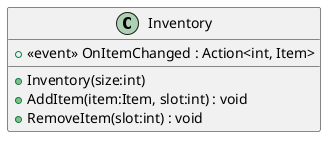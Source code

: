 @startuml
class Inventory {
    +  <<event>> OnItemChanged : Action<int, Item> 
    + Inventory(size:int)
    + AddItem(item:Item, slot:int) : void
    + RemoveItem(slot:int) : void
}
@enduml
